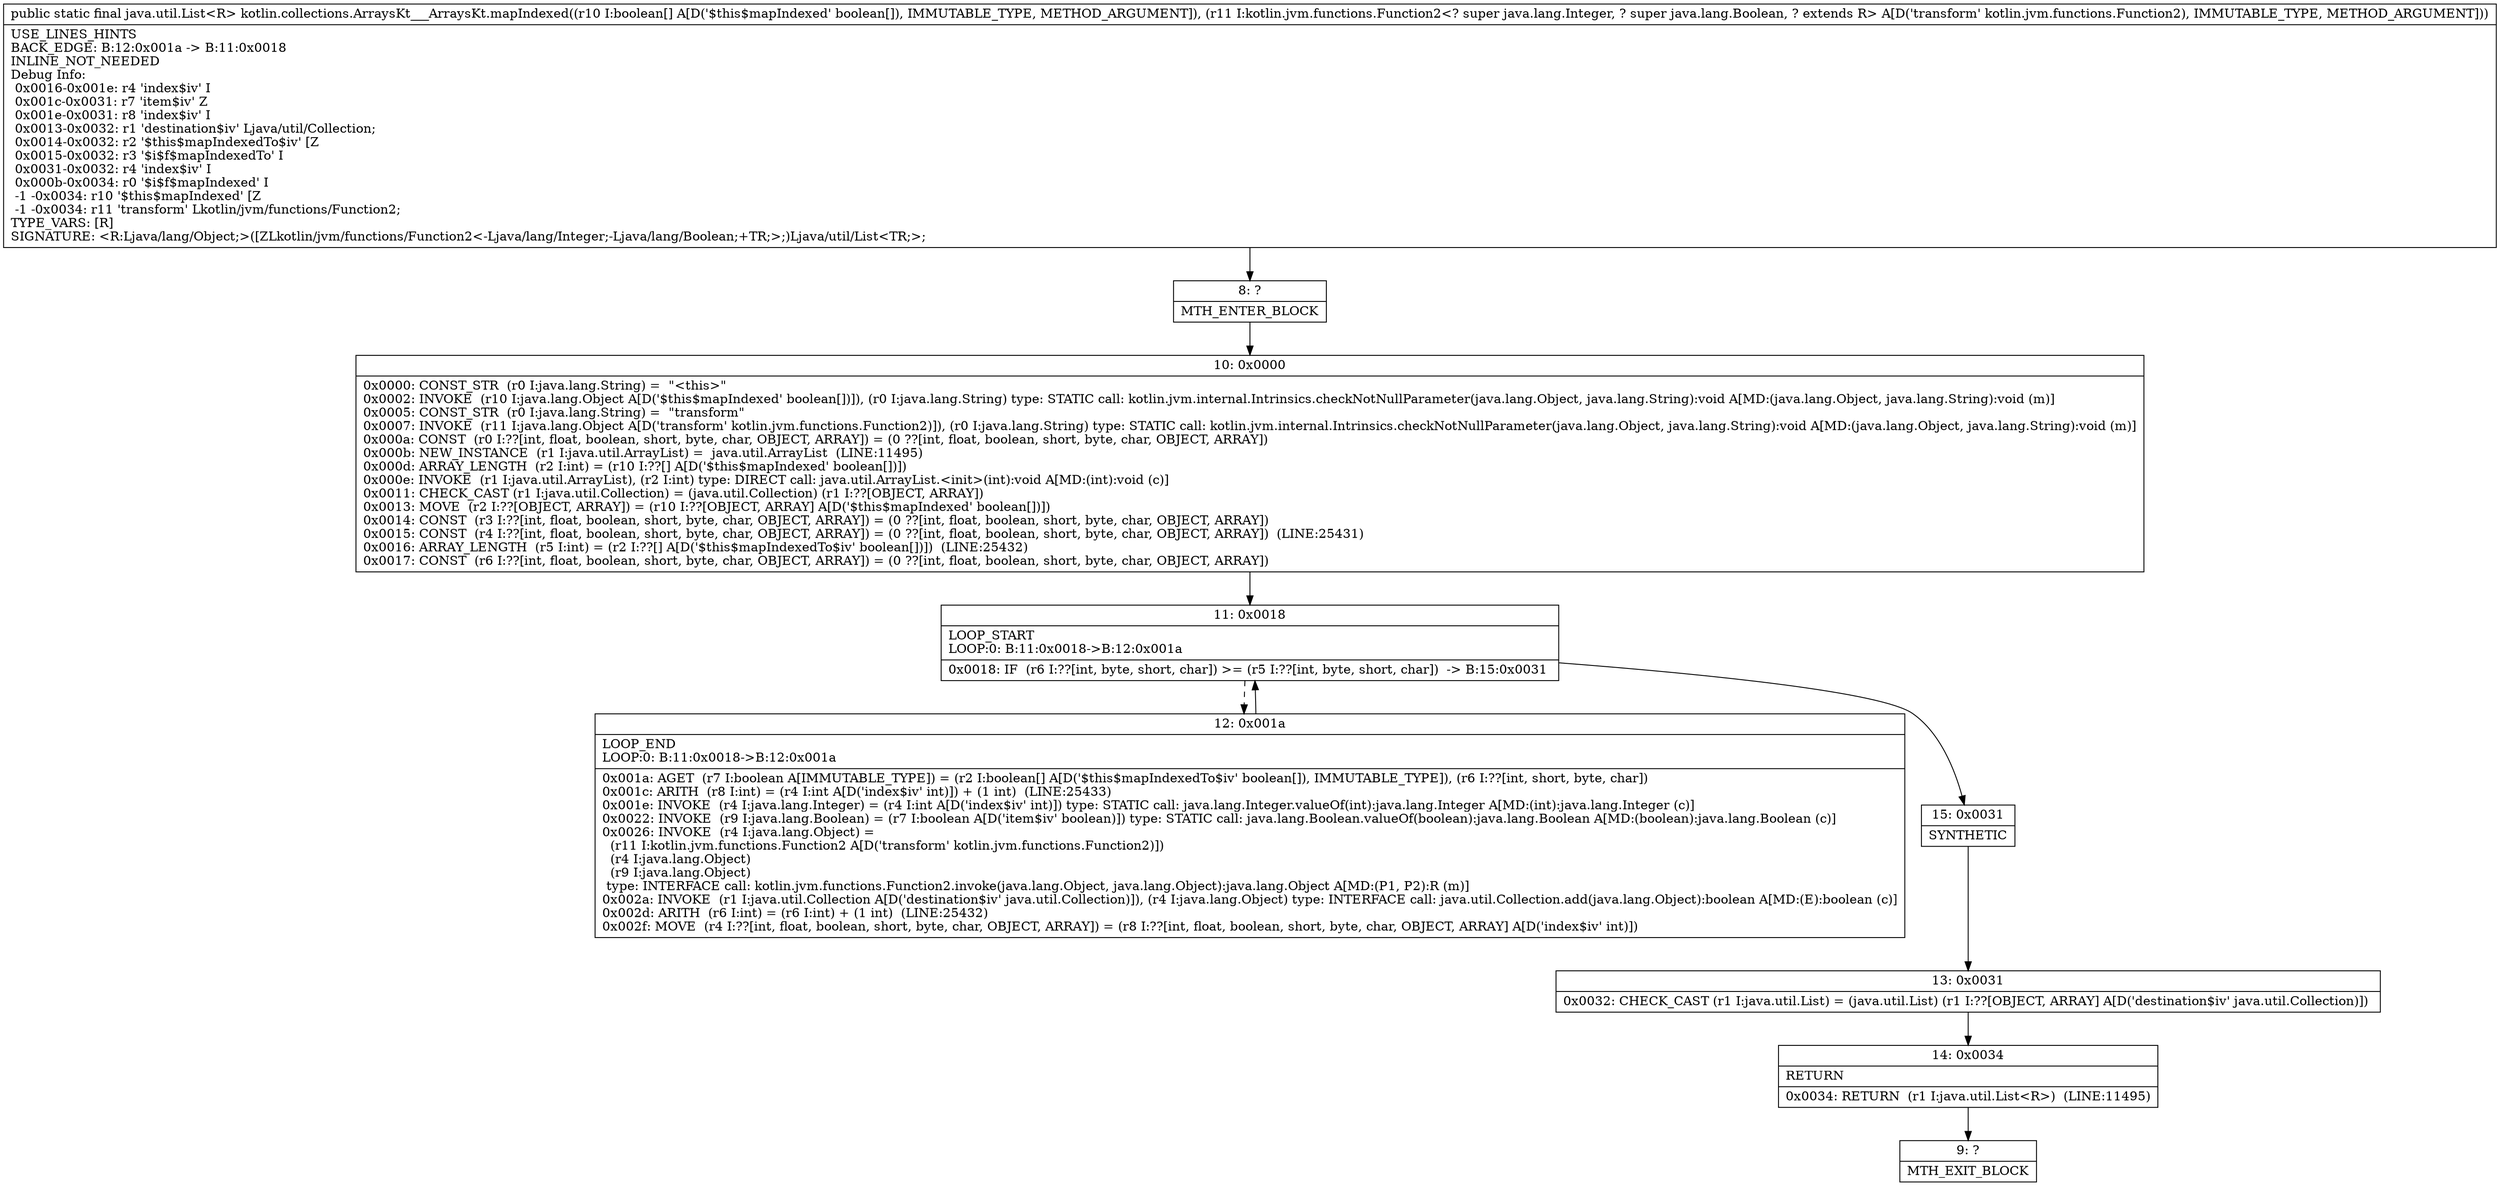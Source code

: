 digraph "CFG forkotlin.collections.ArraysKt___ArraysKt.mapIndexed([ZLkotlin\/jvm\/functions\/Function2;)Ljava\/util\/List;" {
Node_8 [shape=record,label="{8\:\ ?|MTH_ENTER_BLOCK\l}"];
Node_10 [shape=record,label="{10\:\ 0x0000|0x0000: CONST_STR  (r0 I:java.lang.String) =  \"\<this\>\" \l0x0002: INVOKE  (r10 I:java.lang.Object A[D('$this$mapIndexed' boolean[])]), (r0 I:java.lang.String) type: STATIC call: kotlin.jvm.internal.Intrinsics.checkNotNullParameter(java.lang.Object, java.lang.String):void A[MD:(java.lang.Object, java.lang.String):void (m)]\l0x0005: CONST_STR  (r0 I:java.lang.String) =  \"transform\" \l0x0007: INVOKE  (r11 I:java.lang.Object A[D('transform' kotlin.jvm.functions.Function2)]), (r0 I:java.lang.String) type: STATIC call: kotlin.jvm.internal.Intrinsics.checkNotNullParameter(java.lang.Object, java.lang.String):void A[MD:(java.lang.Object, java.lang.String):void (m)]\l0x000a: CONST  (r0 I:??[int, float, boolean, short, byte, char, OBJECT, ARRAY]) = (0 ??[int, float, boolean, short, byte, char, OBJECT, ARRAY]) \l0x000b: NEW_INSTANCE  (r1 I:java.util.ArrayList) =  java.util.ArrayList  (LINE:11495)\l0x000d: ARRAY_LENGTH  (r2 I:int) = (r10 I:??[] A[D('$this$mapIndexed' boolean[])]) \l0x000e: INVOKE  (r1 I:java.util.ArrayList), (r2 I:int) type: DIRECT call: java.util.ArrayList.\<init\>(int):void A[MD:(int):void (c)]\l0x0011: CHECK_CAST (r1 I:java.util.Collection) = (java.util.Collection) (r1 I:??[OBJECT, ARRAY]) \l0x0013: MOVE  (r2 I:??[OBJECT, ARRAY]) = (r10 I:??[OBJECT, ARRAY] A[D('$this$mapIndexed' boolean[])]) \l0x0014: CONST  (r3 I:??[int, float, boolean, short, byte, char, OBJECT, ARRAY]) = (0 ??[int, float, boolean, short, byte, char, OBJECT, ARRAY]) \l0x0015: CONST  (r4 I:??[int, float, boolean, short, byte, char, OBJECT, ARRAY]) = (0 ??[int, float, boolean, short, byte, char, OBJECT, ARRAY])  (LINE:25431)\l0x0016: ARRAY_LENGTH  (r5 I:int) = (r2 I:??[] A[D('$this$mapIndexedTo$iv' boolean[])])  (LINE:25432)\l0x0017: CONST  (r6 I:??[int, float, boolean, short, byte, char, OBJECT, ARRAY]) = (0 ??[int, float, boolean, short, byte, char, OBJECT, ARRAY]) \l}"];
Node_11 [shape=record,label="{11\:\ 0x0018|LOOP_START\lLOOP:0: B:11:0x0018\-\>B:12:0x001a\l|0x0018: IF  (r6 I:??[int, byte, short, char]) \>= (r5 I:??[int, byte, short, char])  \-\> B:15:0x0031 \l}"];
Node_12 [shape=record,label="{12\:\ 0x001a|LOOP_END\lLOOP:0: B:11:0x0018\-\>B:12:0x001a\l|0x001a: AGET  (r7 I:boolean A[IMMUTABLE_TYPE]) = (r2 I:boolean[] A[D('$this$mapIndexedTo$iv' boolean[]), IMMUTABLE_TYPE]), (r6 I:??[int, short, byte, char]) \l0x001c: ARITH  (r8 I:int) = (r4 I:int A[D('index$iv' int)]) + (1 int)  (LINE:25433)\l0x001e: INVOKE  (r4 I:java.lang.Integer) = (r4 I:int A[D('index$iv' int)]) type: STATIC call: java.lang.Integer.valueOf(int):java.lang.Integer A[MD:(int):java.lang.Integer (c)]\l0x0022: INVOKE  (r9 I:java.lang.Boolean) = (r7 I:boolean A[D('item$iv' boolean)]) type: STATIC call: java.lang.Boolean.valueOf(boolean):java.lang.Boolean A[MD:(boolean):java.lang.Boolean (c)]\l0x0026: INVOKE  (r4 I:java.lang.Object) = \l  (r11 I:kotlin.jvm.functions.Function2 A[D('transform' kotlin.jvm.functions.Function2)])\l  (r4 I:java.lang.Object)\l  (r9 I:java.lang.Object)\l type: INTERFACE call: kotlin.jvm.functions.Function2.invoke(java.lang.Object, java.lang.Object):java.lang.Object A[MD:(P1, P2):R (m)]\l0x002a: INVOKE  (r1 I:java.util.Collection A[D('destination$iv' java.util.Collection)]), (r4 I:java.lang.Object) type: INTERFACE call: java.util.Collection.add(java.lang.Object):boolean A[MD:(E):boolean (c)]\l0x002d: ARITH  (r6 I:int) = (r6 I:int) + (1 int)  (LINE:25432)\l0x002f: MOVE  (r4 I:??[int, float, boolean, short, byte, char, OBJECT, ARRAY]) = (r8 I:??[int, float, boolean, short, byte, char, OBJECT, ARRAY] A[D('index$iv' int)]) \l}"];
Node_15 [shape=record,label="{15\:\ 0x0031|SYNTHETIC\l}"];
Node_13 [shape=record,label="{13\:\ 0x0031|0x0032: CHECK_CAST (r1 I:java.util.List) = (java.util.List) (r1 I:??[OBJECT, ARRAY] A[D('destination$iv' java.util.Collection)]) \l}"];
Node_14 [shape=record,label="{14\:\ 0x0034|RETURN\l|0x0034: RETURN  (r1 I:java.util.List\<R\>)  (LINE:11495)\l}"];
Node_9 [shape=record,label="{9\:\ ?|MTH_EXIT_BLOCK\l}"];
MethodNode[shape=record,label="{public static final java.util.List\<R\> kotlin.collections.ArraysKt___ArraysKt.mapIndexed((r10 I:boolean[] A[D('$this$mapIndexed' boolean[]), IMMUTABLE_TYPE, METHOD_ARGUMENT]), (r11 I:kotlin.jvm.functions.Function2\<? super java.lang.Integer, ? super java.lang.Boolean, ? extends R\> A[D('transform' kotlin.jvm.functions.Function2), IMMUTABLE_TYPE, METHOD_ARGUMENT]))  | USE_LINES_HINTS\lBACK_EDGE: B:12:0x001a \-\> B:11:0x0018\lINLINE_NOT_NEEDED\lDebug Info:\l  0x0016\-0x001e: r4 'index$iv' I\l  0x001c\-0x0031: r7 'item$iv' Z\l  0x001e\-0x0031: r8 'index$iv' I\l  0x0013\-0x0032: r1 'destination$iv' Ljava\/util\/Collection;\l  0x0014\-0x0032: r2 '$this$mapIndexedTo$iv' [Z\l  0x0015\-0x0032: r3 '$i$f$mapIndexedTo' I\l  0x0031\-0x0032: r4 'index$iv' I\l  0x000b\-0x0034: r0 '$i$f$mapIndexed' I\l  \-1 \-0x0034: r10 '$this$mapIndexed' [Z\l  \-1 \-0x0034: r11 'transform' Lkotlin\/jvm\/functions\/Function2;\lTYPE_VARS: [R]\lSIGNATURE: \<R:Ljava\/lang\/Object;\>([ZLkotlin\/jvm\/functions\/Function2\<\-Ljava\/lang\/Integer;\-Ljava\/lang\/Boolean;+TR;\>;)Ljava\/util\/List\<TR;\>;\l}"];
MethodNode -> Node_8;Node_8 -> Node_10;
Node_10 -> Node_11;
Node_11 -> Node_12[style=dashed];
Node_11 -> Node_15;
Node_12 -> Node_11;
Node_15 -> Node_13;
Node_13 -> Node_14;
Node_14 -> Node_9;
}

